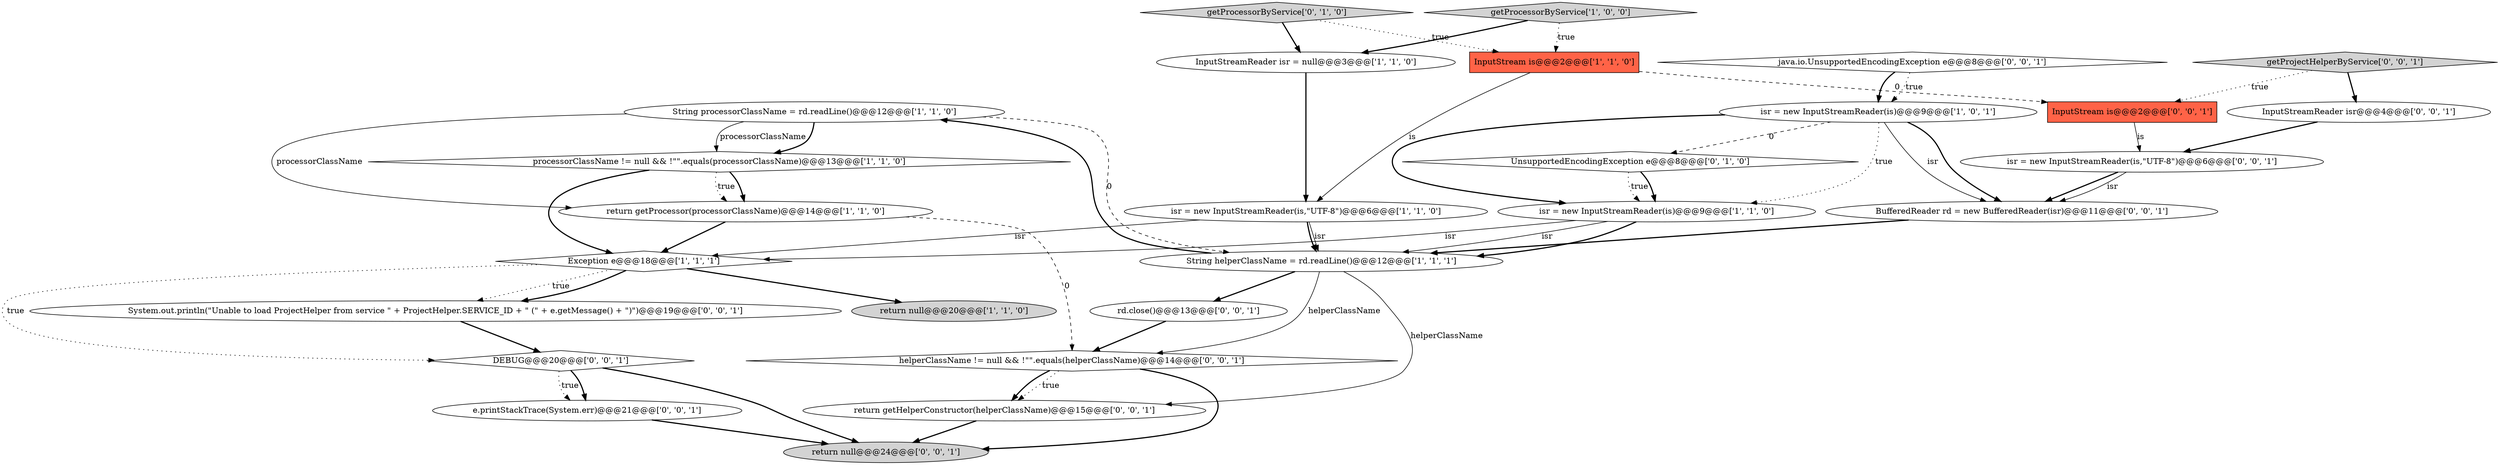 digraph {
10 [style = filled, label = "String processorClassName = rd.readLine()@@@12@@@['1', '1', '0']", fillcolor = white, shape = ellipse image = "AAA0AAABBB1BBB"];
9 [style = filled, label = "isr = new InputStreamReader(is)@@@9@@@['1', '0', '1']", fillcolor = white, shape = ellipse image = "AAA0AAABBB1BBB"];
20 [style = filled, label = "InputStreamReader isr@@@4@@@['0', '0', '1']", fillcolor = white, shape = ellipse image = "AAA0AAABBB3BBB"];
2 [style = filled, label = "String helperClassName = rd.readLine()@@@12@@@['1', '1', '1']", fillcolor = white, shape = ellipse image = "AAA0AAABBB1BBB"];
3 [style = filled, label = "isr = new InputStreamReader(is,\"UTF-8\")@@@6@@@['1', '1', '0']", fillcolor = white, shape = ellipse image = "AAA0AAABBB1BBB"];
13 [style = filled, label = "getProcessorByService['0', '1', '0']", fillcolor = lightgray, shape = diamond image = "AAA0AAABBB2BBB"];
25 [style = filled, label = "DEBUG@@@20@@@['0', '0', '1']", fillcolor = white, shape = diamond image = "AAA0AAABBB3BBB"];
0 [style = filled, label = "InputStream is@@@2@@@['1', '1', '0']", fillcolor = tomato, shape = box image = "AAA0AAABBB1BBB"];
5 [style = filled, label = "isr = new InputStreamReader(is)@@@9@@@['1', '1', '0']", fillcolor = white, shape = ellipse image = "AAA0AAABBB1BBB"];
12 [style = filled, label = "UnsupportedEncodingException e@@@8@@@['0', '1', '0']", fillcolor = white, shape = diamond image = "AAA1AAABBB2BBB"];
14 [style = filled, label = "InputStream is@@@2@@@['0', '0', '1']", fillcolor = tomato, shape = box image = "AAA0AAABBB3BBB"];
17 [style = filled, label = "isr = new InputStreamReader(is,\"UTF-8\")@@@6@@@['0', '0', '1']", fillcolor = white, shape = ellipse image = "AAA0AAABBB3BBB"];
18 [style = filled, label = "return null@@@24@@@['0', '0', '1']", fillcolor = lightgray, shape = ellipse image = "AAA0AAABBB3BBB"];
1 [style = filled, label = "processorClassName != null && !\"\".equals(processorClassName)@@@13@@@['1', '1', '0']", fillcolor = white, shape = diamond image = "AAA0AAABBB1BBB"];
6 [style = filled, label = "getProcessorByService['1', '0', '0']", fillcolor = lightgray, shape = diamond image = "AAA0AAABBB1BBB"];
21 [style = filled, label = "helperClassName != null && !\"\".equals(helperClassName)@@@14@@@['0', '0', '1']", fillcolor = white, shape = diamond image = "AAA0AAABBB3BBB"];
23 [style = filled, label = "getProjectHelperByService['0', '0', '1']", fillcolor = lightgray, shape = diamond image = "AAA0AAABBB3BBB"];
26 [style = filled, label = "return getHelperConstructor(helperClassName)@@@15@@@['0', '0', '1']", fillcolor = white, shape = ellipse image = "AAA0AAABBB3BBB"];
8 [style = filled, label = "InputStreamReader isr = null@@@3@@@['1', '1', '0']", fillcolor = white, shape = ellipse image = "AAA0AAABBB1BBB"];
4 [style = filled, label = "return getProcessor(processorClassName)@@@14@@@['1', '1', '0']", fillcolor = white, shape = ellipse image = "AAA0AAABBB1BBB"];
15 [style = filled, label = "System.out.println(\"Unable to load ProjectHelper from service \" + ProjectHelper.SERVICE_ID + \" (\" + e.getMessage() + \")\")@@@19@@@['0', '0', '1']", fillcolor = white, shape = ellipse image = "AAA0AAABBB3BBB"];
16 [style = filled, label = "e.printStackTrace(System.err)@@@21@@@['0', '0', '1']", fillcolor = white, shape = ellipse image = "AAA0AAABBB3BBB"];
22 [style = filled, label = "BufferedReader rd = new BufferedReader(isr)@@@11@@@['0', '0', '1']", fillcolor = white, shape = ellipse image = "AAA0AAABBB3BBB"];
7 [style = filled, label = "Exception e@@@18@@@['1', '1', '1']", fillcolor = white, shape = diamond image = "AAA0AAABBB1BBB"];
24 [style = filled, label = "java.io.UnsupportedEncodingException e@@@8@@@['0', '0', '1']", fillcolor = white, shape = diamond image = "AAA0AAABBB3BBB"];
11 [style = filled, label = "return null@@@20@@@['1', '1', '0']", fillcolor = lightgray, shape = ellipse image = "AAA0AAABBB1BBB"];
19 [style = filled, label = "rd.close()@@@13@@@['0', '0', '1']", fillcolor = white, shape = ellipse image = "AAA0AAABBB3BBB"];
5->2 [style = bold, label=""];
9->22 [style = bold, label=""];
22->2 [style = bold, label=""];
10->1 [style = solid, label="processorClassName"];
3->7 [style = solid, label="isr"];
26->18 [style = bold, label=""];
4->7 [style = bold, label=""];
9->12 [style = dashed, label="0"];
9->5 [style = dotted, label="true"];
4->21 [style = dashed, label="0"];
3->2 [style = bold, label=""];
10->2 [style = dashed, label="0"];
16->18 [style = bold, label=""];
25->16 [style = dotted, label="true"];
0->14 [style = dashed, label="0"];
10->4 [style = solid, label="processorClassName"];
23->14 [style = dotted, label="true"];
2->10 [style = bold, label=""];
5->2 [style = solid, label="isr"];
7->11 [style = bold, label=""];
25->18 [style = bold, label=""];
6->8 [style = bold, label=""];
2->26 [style = solid, label="helperClassName"];
8->3 [style = bold, label=""];
12->5 [style = dotted, label="true"];
6->0 [style = dotted, label="true"];
10->1 [style = bold, label=""];
19->21 [style = bold, label=""];
21->26 [style = dotted, label="true"];
12->5 [style = bold, label=""];
14->17 [style = solid, label="is"];
2->19 [style = bold, label=""];
25->16 [style = bold, label=""];
5->7 [style = solid, label="isr"];
21->26 [style = bold, label=""];
21->18 [style = bold, label=""];
24->9 [style = dotted, label="true"];
23->20 [style = bold, label=""];
7->15 [style = dotted, label="true"];
13->0 [style = dotted, label="true"];
1->4 [style = bold, label=""];
24->9 [style = bold, label=""];
20->17 [style = bold, label=""];
7->25 [style = dotted, label="true"];
0->3 [style = solid, label="is"];
7->15 [style = bold, label=""];
17->22 [style = bold, label=""];
13->8 [style = bold, label=""];
1->7 [style = bold, label=""];
9->22 [style = solid, label="isr"];
2->21 [style = solid, label="helperClassName"];
15->25 [style = bold, label=""];
9->5 [style = bold, label=""];
17->22 [style = solid, label="isr"];
3->2 [style = solid, label="isr"];
1->4 [style = dotted, label="true"];
}
